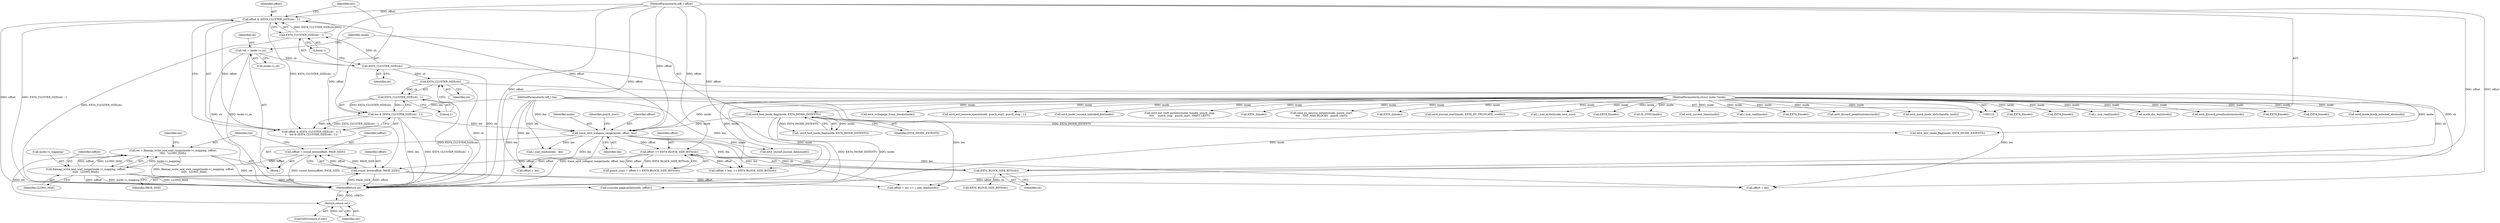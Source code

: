 digraph "0_linux_ea3d7209ca01da209cda6f0dea8be9cc4b7a933b@API" {
"1000199" [label="(Call,ret = filemap_write_and_wait_range(inode->i_mapping, ioffset,\n\t\t\t\t\t   LLONG_MAX))"];
"1000201" [label="(Call,filemap_write_and_wait_range(inode->i_mapping, ioffset,\n\t\t\t\t\t   LLONG_MAX))"];
"1000194" [label="(Call,ioffset = round_down(offset, PAGE_SIZE))"];
"1000196" [label="(Call,round_down(offset, PAGE_SIZE))"];
"1000112" [label="(MethodParameterIn,loff_t offset)"];
"1000168" [label="(Call,offset >> EXT4_BLOCK_SIZE_BITS(sb))"];
"1000162" [label="(Call,trace_ext4_collapse_range(inode, offset, len))"];
"1000130" [label="(Call,ext4_test_inode_flag(inode, EXT4_INODE_EXTENTS))"];
"1000111" [label="(MethodParameterIn,struct inode *inode)"];
"1000138" [label="(Call,offset & (EXT4_CLUSTER_SIZE(sb) - 1))"];
"1000140" [label="(Call,EXT4_CLUSTER_SIZE(sb) - 1)"];
"1000141" [label="(Call,EXT4_CLUSTER_SIZE(sb))"];
"1000116" [label="(Call,*sb = inode->i_sb)"];
"1000144" [label="(Call,len & (EXT4_CLUSTER_SIZE(sb) - 1))"];
"1000113" [label="(MethodParameterIn,loff_t len)"];
"1000146" [label="(Call,EXT4_CLUSTER_SIZE(sb) - 1)"];
"1000147" [label="(Call,EXT4_CLUSTER_SIZE(sb))"];
"1000170" [label="(Call,EXT4_BLOCK_SIZE_BITS(sb))"];
"1000209" [label="(Return,return ret;)"];
"1000116" [label="(Call,*sb = inode->i_sb)"];
"1000206" [label="(Identifier,LLONG_MAX)"];
"1000130" [label="(Call,ext4_test_inode_flag(inode, EXT4_INODE_EXTENTS))"];
"1000312" [label="(Call,EXT4_I(inode))"];
"1000142" [label="(Identifier,sb)"];
"1000111" [label="(MethodParameterIn,struct inode *inode)"];
"1000247" [label="(Call,EXT4_I(inode))"];
"1000117" [label="(Identifier,sb)"];
"1000138" [label="(Call,offset & (EXT4_CLUSTER_SIZE(sb) - 1))"];
"1000199" [label="(Call,ret = filemap_write_and_wait_range(inode->i_mapping, ioffset,\n\t\t\t\t\t   LLONG_MAX))"];
"1000170" [label="(Call,EXT4_BLOCK_SIZE_BITS(sb))"];
"1000145" [label="(Identifier,len)"];
"1000163" [label="(Identifier,inode)"];
"1000340" [label="(Call,i_size_read(inode) - len)"];
"1000221" [label="(Call,i_size_read(inode))"];
"1000114" [label="(Block,)"];
"1000197" [label="(Identifier,offset)"];
"1000242" [label="(Call,inode_dio_wait(inode))"];
"1000278" [label="(Call,ext4_discard_preallocations(inode))"];
"1000167" [label="(Identifier,punch_start)"];
"1000356" [label="(Call,EXT4_I(inode))"];
"1000144" [label="(Call,len & (EXT4_CLUSTER_SIZE(sb) - 1))"];
"1000194" [label="(Call,ioffset = round_down(offset, PAGE_SIZE))"];
"1000196" [label="(Call,round_down(offset, PAGE_SIZE))"];
"1000166" [label="(Call,punch_start = offset >> EXT4_BLOCK_SIZE_BITS(sb))"];
"1000275" [label="(Call,EXT4_I(inode))"];
"1000205" [label="(Identifier,ioffset)"];
"1000174" [label="(Call,(offset + len) >> EXT4_BLOCK_SIZE_BITS(sb))"];
"1000240" [label="(Call,ext4_inode_block_unlocked_dio(inode))"];
"1000113" [label="(MethodParameterIn,loff_t len)"];
"1000141" [label="(Call,EXT4_CLUSTER_SIZE(sb))"];
"1000118" [label="(Call,inode->i_sb)"];
"1000255" [label="(Call,ext4_writepage_trans_blocks(inode))"];
"1000178" [label="(Call,EXT4_BLOCK_SIZE_BITS(sb))"];
"1000207" [label="(ControlStructure,if (ret))"];
"1000300" [label="(Call,ext4_ext_remove_space(inode, punch_start, punch_stop - 1))"];
"1000387" [label="(Call,ext4_inode_resume_unlocked_dio(inode))"];
"1000129" [label="(Call,!ext4_test_inode_flag(inode, EXT4_INODE_EXTENTS))"];
"1000208" [label="(Identifier,ret)"];
"1000137" [label="(Call,offset & (EXT4_CLUSTER_SIZE(sb) - 1) ||\n\t    len & (EXT4_CLUSTER_SIZE(sb) - 1))"];
"1000168" [label="(Call,offset >> EXT4_BLOCK_SIZE_BITS(sb))"];
"1000320" [label="(Call,ext4_ext_shift_extents(inode, handle, punch_stop,\n\t\t\t\t     punch_stop - punch_start, SHIFT_LEFT))"];
"1000131" [label="(Identifier,inode)"];
"1000147" [label="(Call,EXT4_CLUSTER_SIZE(sb))"];
"1000112" [label="(MethodParameterIn,loff_t offset)"];
"1000200" [label="(Identifier,ret)"];
"1000349" [label="(Call,EXT4_I(inode))"];
"1000282" [label="(Call,ext4_es_remove_extent(inode, punch_start,\n\t\t\t\t    EXT_MAX_BLOCKS - punch_start))"];
"1000165" [label="(Identifier,len)"];
"1000294" [label="(Call,EXT4_I(inode))"];
"1000149" [label="(Literal,1)"];
"1000175" [label="(Call,offset + len)"];
"1000198" [label="(Identifier,PAGE_SIZE)"];
"1000231" [label="(Call,ext4_test_inode_flag(inode, EXT4_INODE_EXTENTS))"];
"1000217" [label="(Call,offset + len >= i_size_read(inode))"];
"1000259" [label="(Call,ext4_journal_start(inode, EXT4_HT_TRUNCATE, credits))"];
"1000195" [label="(Identifier,ioffset)"];
"1000344" [label="(Call,i_size_write(inode, new_size))"];
"1000210" [label="(Identifier,ret)"];
"1000334" [label="(Call,EXT4_I(inode))"];
"1000360" [label="(Call,IS_SYNC(inode))"];
"1000218" [label="(Call,offset + len)"];
"1000372" [label="(Call,ext4_current_time(inode))"];
"1000201" [label="(Call,filemap_write_and_wait_range(inode->i_mapping, ioffset,\n\t\t\t\t\t   LLONG_MAX))"];
"1000181" [label="(Call,ext4_should_journal_data(inode))"];
"1000341" [label="(Call,i_size_read(inode))"];
"1000384" [label="(Call,EXT4_I(inode))"];
"1000209" [label="(Return,return ret;)"];
"1000397" [label="(MethodReturn,int)"];
"1000250" [label="(Call,truncate_pagecache(inode, ioffset))"];
"1000202" [label="(Call,inode->i_mapping)"];
"1000169" [label="(Identifier,offset)"];
"1000164" [label="(Identifier,offset)"];
"1000162" [label="(Call,trace_ext4_collapse_range(inode, offset, len))"];
"1000316" [label="(Call,ext4_discard_preallocations(inode))"];
"1000139" [label="(Identifier,offset)"];
"1000143" [label="(Literal,1)"];
"1000148" [label="(Identifier,sb)"];
"1000146" [label="(Call,EXT4_CLUSTER_SIZE(sb) - 1)"];
"1000171" [label="(Identifier,sb)"];
"1000132" [label="(Identifier,EXT4_INODE_EXTENTS)"];
"1000374" [label="(Call,ext4_mark_inode_dirty(handle, inode))"];
"1000140" [label="(Call,EXT4_CLUSTER_SIZE(sb) - 1)"];
"1000199" -> "1000114"  [label="AST: "];
"1000199" -> "1000201"  [label="CFG: "];
"1000200" -> "1000199"  [label="AST: "];
"1000201" -> "1000199"  [label="AST: "];
"1000208" -> "1000199"  [label="CFG: "];
"1000199" -> "1000397"  [label="DDG: filemap_write_and_wait_range(inode->i_mapping, ioffset,\n\t\t\t\t\t   LLONG_MAX)"];
"1000199" -> "1000397"  [label="DDG: ret"];
"1000201" -> "1000199"  [label="DDG: inode->i_mapping"];
"1000201" -> "1000199"  [label="DDG: ioffset"];
"1000201" -> "1000199"  [label="DDG: LLONG_MAX"];
"1000199" -> "1000209"  [label="DDG: ret"];
"1000201" -> "1000206"  [label="CFG: "];
"1000202" -> "1000201"  [label="AST: "];
"1000205" -> "1000201"  [label="AST: "];
"1000206" -> "1000201"  [label="AST: "];
"1000201" -> "1000397"  [label="DDG: LLONG_MAX"];
"1000201" -> "1000397"  [label="DDG: ioffset"];
"1000201" -> "1000397"  [label="DDG: inode->i_mapping"];
"1000194" -> "1000201"  [label="DDG: ioffset"];
"1000201" -> "1000250"  [label="DDG: ioffset"];
"1000194" -> "1000114"  [label="AST: "];
"1000194" -> "1000196"  [label="CFG: "];
"1000195" -> "1000194"  [label="AST: "];
"1000196" -> "1000194"  [label="AST: "];
"1000200" -> "1000194"  [label="CFG: "];
"1000194" -> "1000397"  [label="DDG: round_down(offset, PAGE_SIZE)"];
"1000196" -> "1000194"  [label="DDG: offset"];
"1000196" -> "1000194"  [label="DDG: PAGE_SIZE"];
"1000196" -> "1000198"  [label="CFG: "];
"1000197" -> "1000196"  [label="AST: "];
"1000198" -> "1000196"  [label="AST: "];
"1000196" -> "1000397"  [label="DDG: offset"];
"1000196" -> "1000397"  [label="DDG: PAGE_SIZE"];
"1000112" -> "1000196"  [label="DDG: offset"];
"1000168" -> "1000196"  [label="DDG: offset"];
"1000196" -> "1000217"  [label="DDG: offset"];
"1000196" -> "1000218"  [label="DDG: offset"];
"1000112" -> "1000110"  [label="AST: "];
"1000112" -> "1000397"  [label="DDG: offset"];
"1000112" -> "1000138"  [label="DDG: offset"];
"1000112" -> "1000162"  [label="DDG: offset"];
"1000112" -> "1000168"  [label="DDG: offset"];
"1000112" -> "1000174"  [label="DDG: offset"];
"1000112" -> "1000175"  [label="DDG: offset"];
"1000112" -> "1000217"  [label="DDG: offset"];
"1000112" -> "1000218"  [label="DDG: offset"];
"1000168" -> "1000166"  [label="AST: "];
"1000168" -> "1000170"  [label="CFG: "];
"1000169" -> "1000168"  [label="AST: "];
"1000170" -> "1000168"  [label="AST: "];
"1000166" -> "1000168"  [label="CFG: "];
"1000168" -> "1000166"  [label="DDG: offset"];
"1000168" -> "1000166"  [label="DDG: EXT4_BLOCK_SIZE_BITS(sb)"];
"1000162" -> "1000168"  [label="DDG: offset"];
"1000170" -> "1000168"  [label="DDG: sb"];
"1000168" -> "1000174"  [label="DDG: offset"];
"1000168" -> "1000175"  [label="DDG: offset"];
"1000162" -> "1000114"  [label="AST: "];
"1000162" -> "1000165"  [label="CFG: "];
"1000163" -> "1000162"  [label="AST: "];
"1000164" -> "1000162"  [label="AST: "];
"1000165" -> "1000162"  [label="AST: "];
"1000167" -> "1000162"  [label="CFG: "];
"1000162" -> "1000397"  [label="DDG: trace_ext4_collapse_range(inode, offset, len)"];
"1000130" -> "1000162"  [label="DDG: inode"];
"1000111" -> "1000162"  [label="DDG: inode"];
"1000138" -> "1000162"  [label="DDG: offset"];
"1000144" -> "1000162"  [label="DDG: len"];
"1000113" -> "1000162"  [label="DDG: len"];
"1000162" -> "1000174"  [label="DDG: len"];
"1000162" -> "1000175"  [label="DDG: len"];
"1000162" -> "1000181"  [label="DDG: inode"];
"1000162" -> "1000217"  [label="DDG: len"];
"1000162" -> "1000218"  [label="DDG: len"];
"1000162" -> "1000340"  [label="DDG: len"];
"1000130" -> "1000129"  [label="AST: "];
"1000130" -> "1000132"  [label="CFG: "];
"1000131" -> "1000130"  [label="AST: "];
"1000132" -> "1000130"  [label="AST: "];
"1000129" -> "1000130"  [label="CFG: "];
"1000130" -> "1000397"  [label="DDG: EXT4_INODE_EXTENTS"];
"1000130" -> "1000397"  [label="DDG: inode"];
"1000130" -> "1000129"  [label="DDG: inode"];
"1000130" -> "1000129"  [label="DDG: EXT4_INODE_EXTENTS"];
"1000111" -> "1000130"  [label="DDG: inode"];
"1000130" -> "1000231"  [label="DDG: EXT4_INODE_EXTENTS"];
"1000111" -> "1000110"  [label="AST: "];
"1000111" -> "1000397"  [label="DDG: inode"];
"1000111" -> "1000181"  [label="DDG: inode"];
"1000111" -> "1000221"  [label="DDG: inode"];
"1000111" -> "1000231"  [label="DDG: inode"];
"1000111" -> "1000240"  [label="DDG: inode"];
"1000111" -> "1000242"  [label="DDG: inode"];
"1000111" -> "1000247"  [label="DDG: inode"];
"1000111" -> "1000250"  [label="DDG: inode"];
"1000111" -> "1000255"  [label="DDG: inode"];
"1000111" -> "1000259"  [label="DDG: inode"];
"1000111" -> "1000275"  [label="DDG: inode"];
"1000111" -> "1000278"  [label="DDG: inode"];
"1000111" -> "1000282"  [label="DDG: inode"];
"1000111" -> "1000294"  [label="DDG: inode"];
"1000111" -> "1000300"  [label="DDG: inode"];
"1000111" -> "1000312"  [label="DDG: inode"];
"1000111" -> "1000316"  [label="DDG: inode"];
"1000111" -> "1000320"  [label="DDG: inode"];
"1000111" -> "1000334"  [label="DDG: inode"];
"1000111" -> "1000341"  [label="DDG: inode"];
"1000111" -> "1000344"  [label="DDG: inode"];
"1000111" -> "1000349"  [label="DDG: inode"];
"1000111" -> "1000356"  [label="DDG: inode"];
"1000111" -> "1000360"  [label="DDG: inode"];
"1000111" -> "1000372"  [label="DDG: inode"];
"1000111" -> "1000374"  [label="DDG: inode"];
"1000111" -> "1000384"  [label="DDG: inode"];
"1000111" -> "1000387"  [label="DDG: inode"];
"1000138" -> "1000137"  [label="AST: "];
"1000138" -> "1000140"  [label="CFG: "];
"1000139" -> "1000138"  [label="AST: "];
"1000140" -> "1000138"  [label="AST: "];
"1000145" -> "1000138"  [label="CFG: "];
"1000137" -> "1000138"  [label="CFG: "];
"1000138" -> "1000397"  [label="DDG: offset"];
"1000138" -> "1000397"  [label="DDG: EXT4_CLUSTER_SIZE(sb) - 1"];
"1000138" -> "1000137"  [label="DDG: offset"];
"1000138" -> "1000137"  [label="DDG: EXT4_CLUSTER_SIZE(sb) - 1"];
"1000140" -> "1000138"  [label="DDG: EXT4_CLUSTER_SIZE(sb)"];
"1000140" -> "1000138"  [label="DDG: 1"];
"1000140" -> "1000143"  [label="CFG: "];
"1000141" -> "1000140"  [label="AST: "];
"1000143" -> "1000140"  [label="AST: "];
"1000140" -> "1000397"  [label="DDG: EXT4_CLUSTER_SIZE(sb)"];
"1000141" -> "1000140"  [label="DDG: sb"];
"1000141" -> "1000142"  [label="CFG: "];
"1000142" -> "1000141"  [label="AST: "];
"1000143" -> "1000141"  [label="CFG: "];
"1000141" -> "1000397"  [label="DDG: sb"];
"1000116" -> "1000141"  [label="DDG: sb"];
"1000141" -> "1000147"  [label="DDG: sb"];
"1000141" -> "1000170"  [label="DDG: sb"];
"1000116" -> "1000114"  [label="AST: "];
"1000116" -> "1000118"  [label="CFG: "];
"1000117" -> "1000116"  [label="AST: "];
"1000118" -> "1000116"  [label="AST: "];
"1000131" -> "1000116"  [label="CFG: "];
"1000116" -> "1000397"  [label="DDG: sb"];
"1000116" -> "1000397"  [label="DDG: inode->i_sb"];
"1000144" -> "1000137"  [label="AST: "];
"1000144" -> "1000146"  [label="CFG: "];
"1000145" -> "1000144"  [label="AST: "];
"1000146" -> "1000144"  [label="AST: "];
"1000137" -> "1000144"  [label="CFG: "];
"1000144" -> "1000397"  [label="DDG: len"];
"1000144" -> "1000397"  [label="DDG: EXT4_CLUSTER_SIZE(sb) - 1"];
"1000144" -> "1000137"  [label="DDG: len"];
"1000144" -> "1000137"  [label="DDG: EXT4_CLUSTER_SIZE(sb) - 1"];
"1000113" -> "1000144"  [label="DDG: len"];
"1000146" -> "1000144"  [label="DDG: EXT4_CLUSTER_SIZE(sb)"];
"1000146" -> "1000144"  [label="DDG: 1"];
"1000113" -> "1000110"  [label="AST: "];
"1000113" -> "1000397"  [label="DDG: len"];
"1000113" -> "1000174"  [label="DDG: len"];
"1000113" -> "1000175"  [label="DDG: len"];
"1000113" -> "1000217"  [label="DDG: len"];
"1000113" -> "1000218"  [label="DDG: len"];
"1000113" -> "1000340"  [label="DDG: len"];
"1000146" -> "1000149"  [label="CFG: "];
"1000147" -> "1000146"  [label="AST: "];
"1000149" -> "1000146"  [label="AST: "];
"1000146" -> "1000397"  [label="DDG: EXT4_CLUSTER_SIZE(sb)"];
"1000147" -> "1000146"  [label="DDG: sb"];
"1000147" -> "1000148"  [label="CFG: "];
"1000148" -> "1000147"  [label="AST: "];
"1000149" -> "1000147"  [label="CFG: "];
"1000147" -> "1000397"  [label="DDG: sb"];
"1000147" -> "1000170"  [label="DDG: sb"];
"1000170" -> "1000171"  [label="CFG: "];
"1000171" -> "1000170"  [label="AST: "];
"1000170" -> "1000178"  [label="DDG: sb"];
"1000209" -> "1000207"  [label="AST: "];
"1000209" -> "1000210"  [label="CFG: "];
"1000210" -> "1000209"  [label="AST: "];
"1000397" -> "1000209"  [label="CFG: "];
"1000209" -> "1000397"  [label="DDG: <RET>"];
"1000210" -> "1000209"  [label="DDG: ret"];
}
